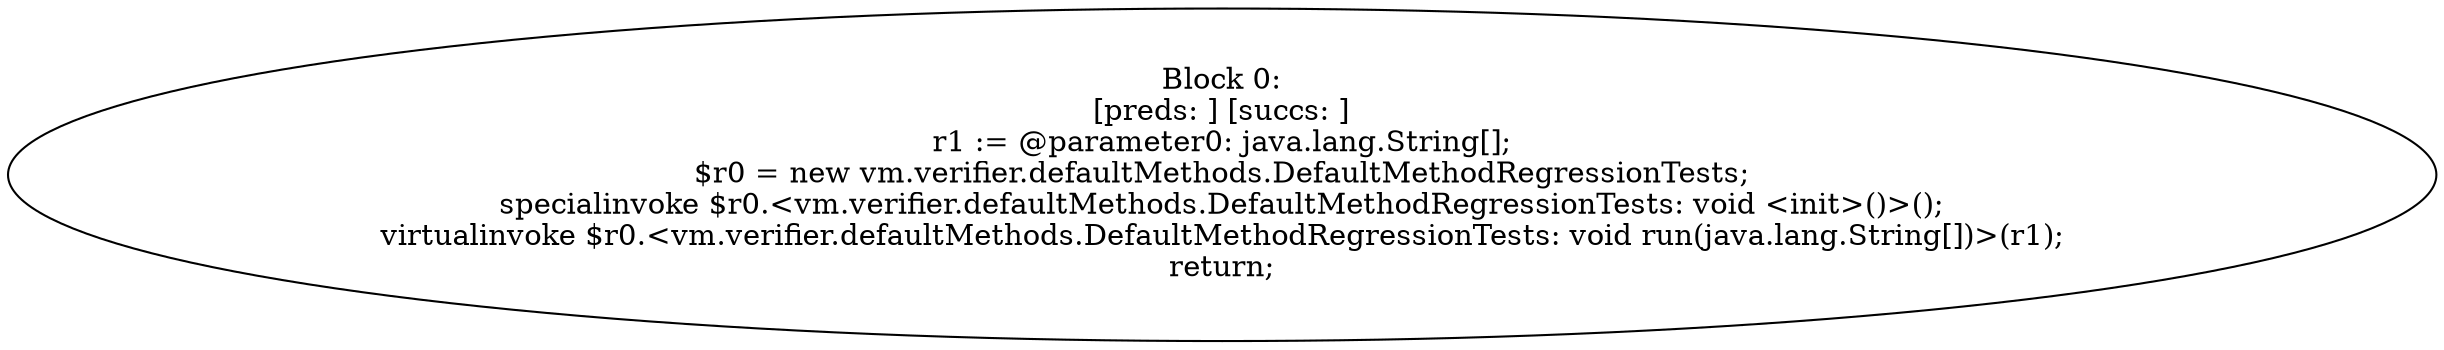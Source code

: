 digraph "unitGraph" {
    "Block 0:
[preds: ] [succs: ]
r1 := @parameter0: java.lang.String[];
$r0 = new vm.verifier.defaultMethods.DefaultMethodRegressionTests;
specialinvoke $r0.<vm.verifier.defaultMethods.DefaultMethodRegressionTests: void <init>()>();
virtualinvoke $r0.<vm.verifier.defaultMethods.DefaultMethodRegressionTests: void run(java.lang.String[])>(r1);
return;
"
}
